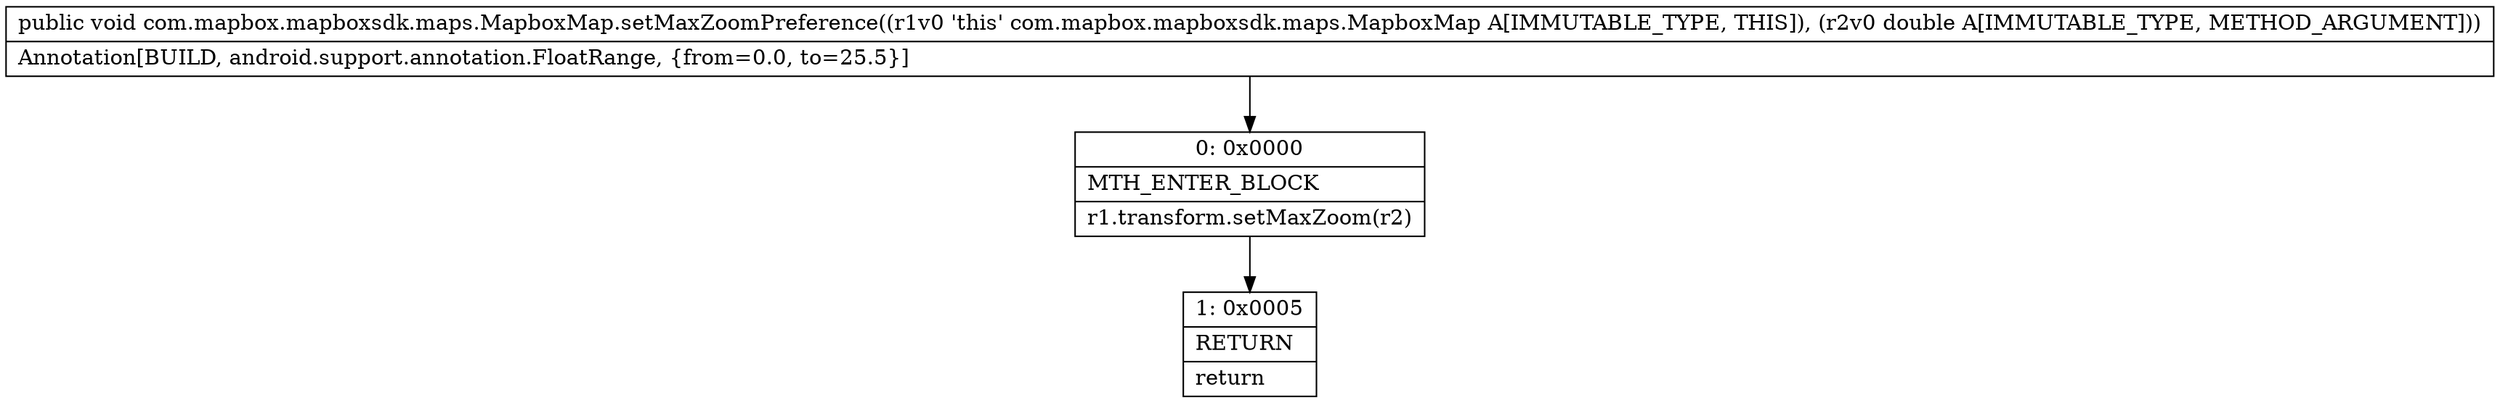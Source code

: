 digraph "CFG forcom.mapbox.mapboxsdk.maps.MapboxMap.setMaxZoomPreference(D)V" {
Node_0 [shape=record,label="{0\:\ 0x0000|MTH_ENTER_BLOCK\l|r1.transform.setMaxZoom(r2)\l}"];
Node_1 [shape=record,label="{1\:\ 0x0005|RETURN\l|return\l}"];
MethodNode[shape=record,label="{public void com.mapbox.mapboxsdk.maps.MapboxMap.setMaxZoomPreference((r1v0 'this' com.mapbox.mapboxsdk.maps.MapboxMap A[IMMUTABLE_TYPE, THIS]), (r2v0 double A[IMMUTABLE_TYPE, METHOD_ARGUMENT]))  | Annotation[BUILD, android.support.annotation.FloatRange, \{from=0.0, to=25.5\}]\l}"];
MethodNode -> Node_0;
Node_0 -> Node_1;
}

